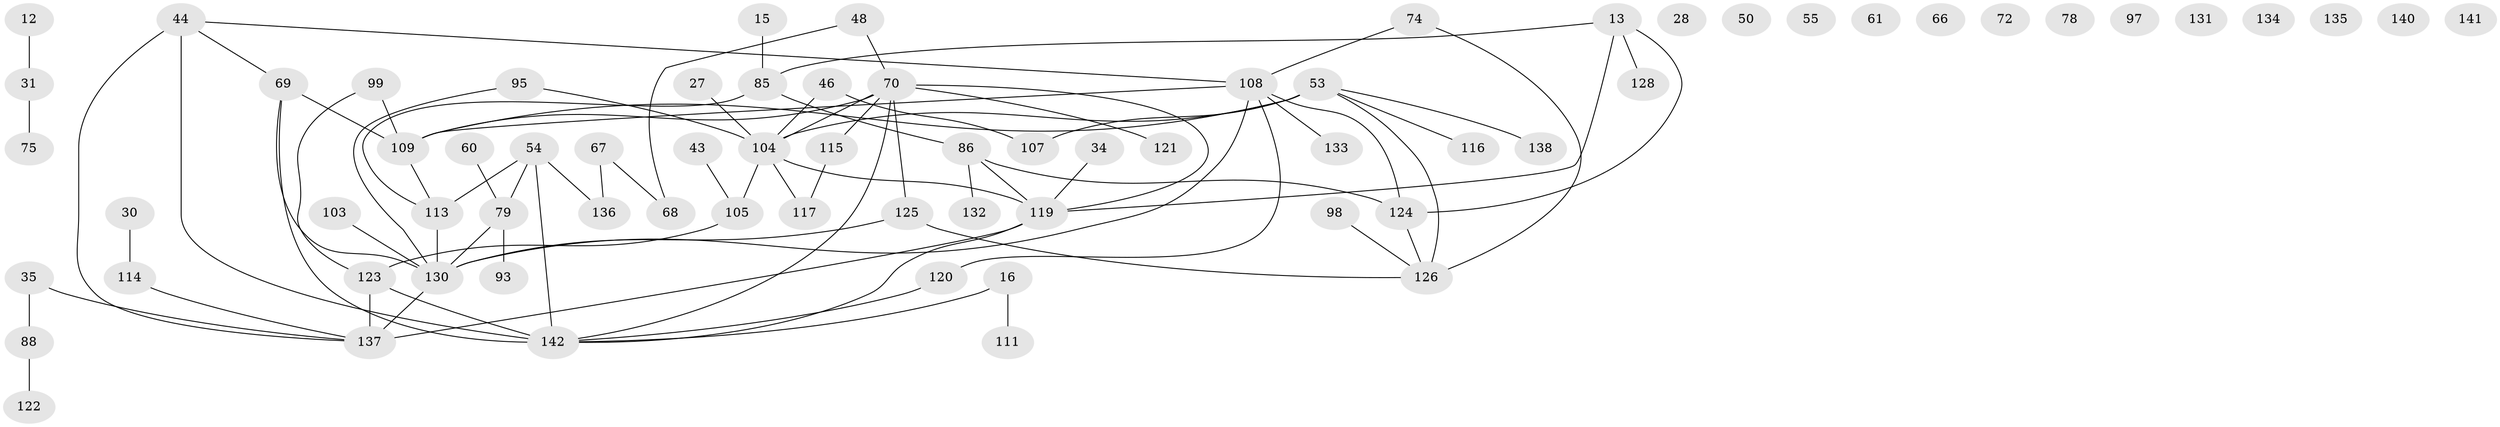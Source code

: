 // original degree distribution, {4: 0.11267605633802817, 3: 0.22535211267605634, 5: 0.07042253521126761, 1: 0.2112676056338028, 2: 0.24647887323943662, 0: 0.09154929577464789, 6: 0.028169014084507043, 7: 0.014084507042253521}
// Generated by graph-tools (version 1.1) at 2025/39/03/09/25 04:39:13]
// undirected, 71 vertices, 84 edges
graph export_dot {
graph [start="1"]
  node [color=gray90,style=filled];
  12;
  13 [super="+1+10"];
  15;
  16;
  27;
  28;
  30;
  31;
  34;
  35;
  43;
  44;
  46;
  48;
  50;
  53 [super="+25"];
  54;
  55;
  60;
  61;
  66;
  67 [super="+40"];
  68;
  69 [super="+51"];
  70 [super="+23+59"];
  72;
  74 [super="+47+58"];
  75;
  78;
  79 [super="+14"];
  85;
  86 [super="+9"];
  88;
  93;
  95;
  97;
  98;
  99;
  103;
  104 [super="+83"];
  105 [super="+73"];
  107;
  108 [super="+84"];
  109 [super="+39+63"];
  111;
  113 [super="+76"];
  114;
  115 [super="+33"];
  116;
  117;
  119 [super="+96+20+65"];
  120;
  121;
  122;
  123;
  124 [super="+90+94+21"];
  125 [super="+81+118"];
  126 [super="+4+100"];
  128 [super="+8"];
  130 [super="+19+106"];
  131;
  132;
  133;
  134;
  135;
  136 [super="+64"];
  137 [super="+89+92+127+129"];
  138;
  140;
  141;
  142 [super="+101+139+87"];
  12 -- 31;
  13 -- 85;
  13 -- 124;
  13 -- 119;
  13 -- 128;
  15 -- 85;
  16 -- 111;
  16 -- 142;
  27 -- 104;
  30 -- 114;
  31 -- 75;
  34 -- 119;
  35 -- 88;
  35 -- 137;
  43 -- 105;
  44 -- 69;
  44 -- 108;
  44 -- 137 [weight=2];
  44 -- 142 [weight=3];
  46 -- 107;
  46 -- 104;
  48 -- 68;
  48 -- 70;
  53 -- 107;
  53 -- 116;
  53 -- 138;
  53 -- 126;
  53 -- 109 [weight=2];
  53 -- 104 [weight=2];
  54 -- 79 [weight=2];
  54 -- 136;
  54 -- 142;
  54 -- 113;
  60 -- 79;
  67 -- 68;
  67 -- 136;
  69 -- 109 [weight=2];
  69 -- 130 [weight=2];
  69 -- 142;
  70 -- 104 [weight=2];
  70 -- 119;
  70 -- 109 [weight=2];
  70 -- 121;
  70 -- 115;
  70 -- 125;
  70 -- 142;
  74 -- 108 [weight=2];
  74 -- 126 [weight=2];
  79 -- 93;
  79 -- 130;
  85 -- 86;
  85 -- 113;
  86 -- 119 [weight=2];
  86 -- 132;
  86 -- 124;
  88 -- 122;
  95 -- 104;
  95 -- 130;
  98 -- 126;
  99 -- 109;
  99 -- 123;
  103 -- 130;
  104 -- 105;
  104 -- 117;
  104 -- 119;
  105 -- 123 [weight=2];
  108 -- 120;
  108 -- 109 [weight=2];
  108 -- 133;
  108 -- 124;
  108 -- 130;
  109 -- 113;
  113 -- 130;
  114 -- 137;
  115 -- 117;
  119 -- 137 [weight=2];
  119 -- 142 [weight=2];
  120 -- 142;
  123 -- 137;
  123 -- 142;
  124 -- 126;
  125 -- 130 [weight=2];
  125 -- 126;
  130 -- 137 [weight=2];
}
